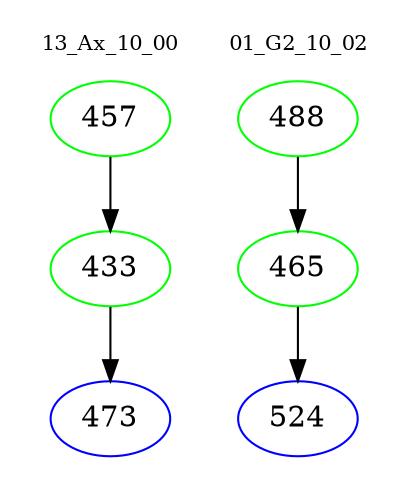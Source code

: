 digraph{
subgraph cluster_0 {
color = white
label = "13_Ax_10_00";
fontsize=10;
T0_457 [label="457", color="green"]
T0_457 -> T0_433 [color="black"]
T0_433 [label="433", color="green"]
T0_433 -> T0_473 [color="black"]
T0_473 [label="473", color="blue"]
}
subgraph cluster_1 {
color = white
label = "01_G2_10_02";
fontsize=10;
T1_488 [label="488", color="green"]
T1_488 -> T1_465 [color="black"]
T1_465 [label="465", color="green"]
T1_465 -> T1_524 [color="black"]
T1_524 [label="524", color="blue"]
}
}
